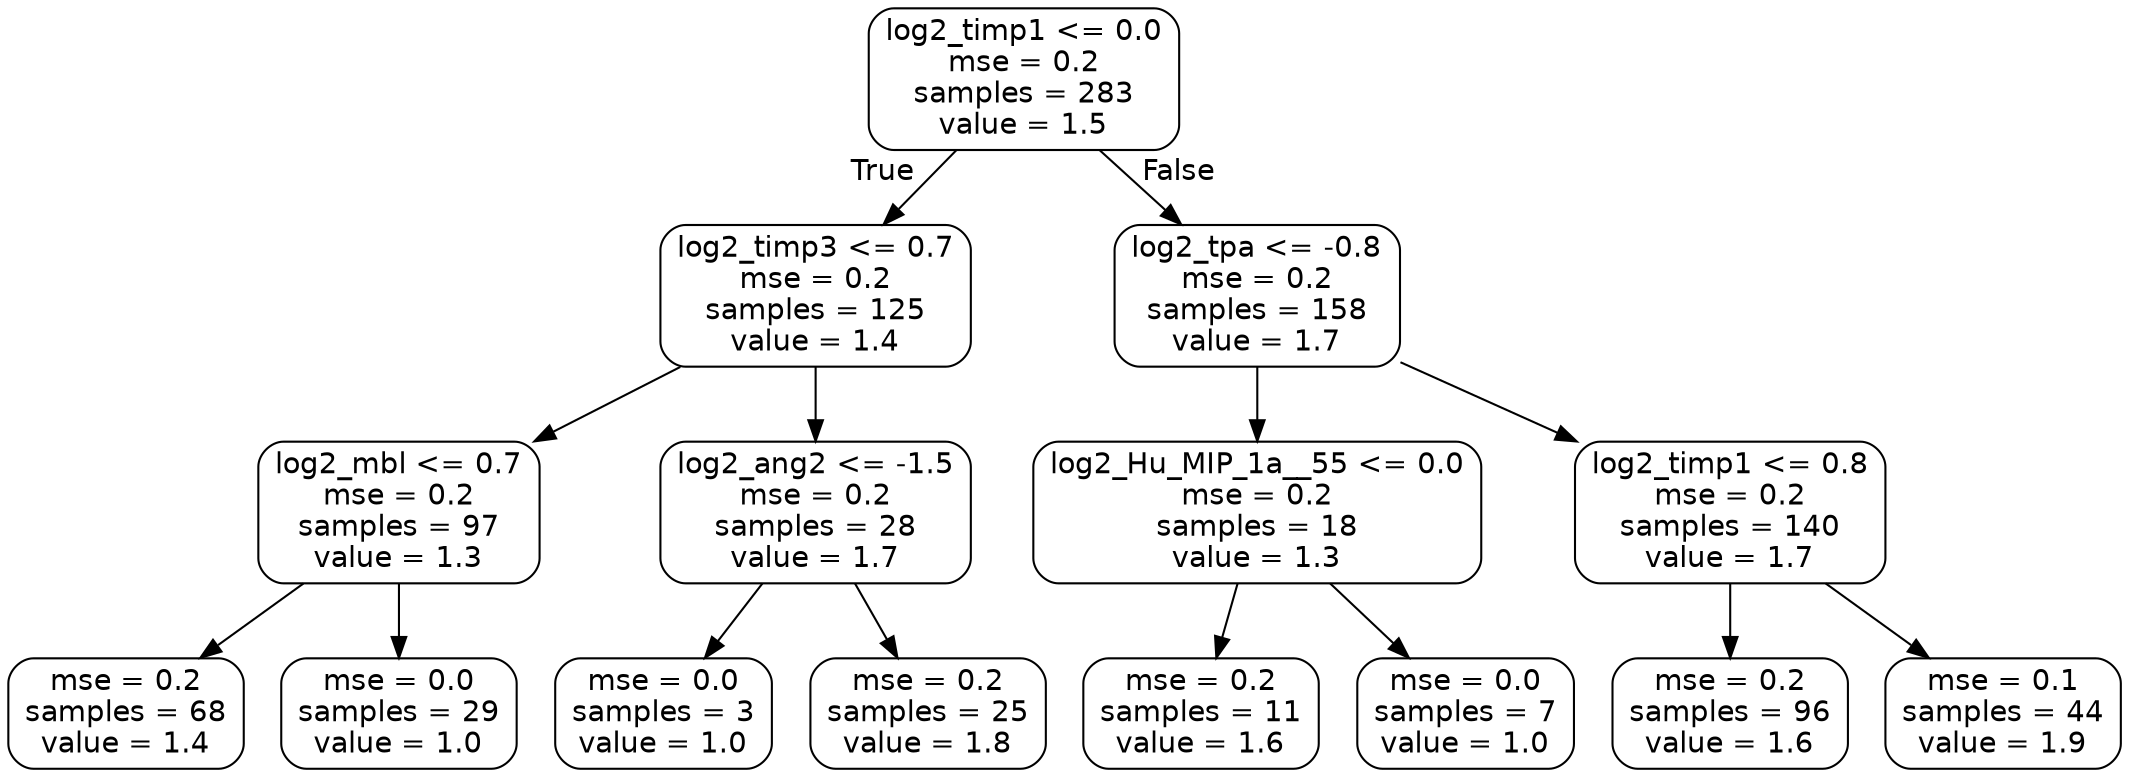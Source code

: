 digraph Tree {
node [shape=box, style="rounded", color="black", fontname=helvetica] ;
edge [fontname=helvetica] ;
0 [label="log2_timp1 <= 0.0\nmse = 0.2\nsamples = 283\nvalue = 1.5"] ;
1 [label="log2_timp3 <= 0.7\nmse = 0.2\nsamples = 125\nvalue = 1.4"] ;
0 -> 1 [labeldistance=2.5, labelangle=45, headlabel="True"] ;
2 [label="log2_mbl <= 0.7\nmse = 0.2\nsamples = 97\nvalue = 1.3"] ;
1 -> 2 ;
3 [label="mse = 0.2\nsamples = 68\nvalue = 1.4"] ;
2 -> 3 ;
4 [label="mse = 0.0\nsamples = 29\nvalue = 1.0"] ;
2 -> 4 ;
5 [label="log2_ang2 <= -1.5\nmse = 0.2\nsamples = 28\nvalue = 1.7"] ;
1 -> 5 ;
6 [label="mse = 0.0\nsamples = 3\nvalue = 1.0"] ;
5 -> 6 ;
7 [label="mse = 0.2\nsamples = 25\nvalue = 1.8"] ;
5 -> 7 ;
8 [label="log2_tpa <= -0.8\nmse = 0.2\nsamples = 158\nvalue = 1.7"] ;
0 -> 8 [labeldistance=2.5, labelangle=-45, headlabel="False"] ;
9 [label="log2_Hu_MIP_1a__55 <= 0.0\nmse = 0.2\nsamples = 18\nvalue = 1.3"] ;
8 -> 9 ;
10 [label="mse = 0.2\nsamples = 11\nvalue = 1.6"] ;
9 -> 10 ;
11 [label="mse = 0.0\nsamples = 7\nvalue = 1.0"] ;
9 -> 11 ;
12 [label="log2_timp1 <= 0.8\nmse = 0.2\nsamples = 140\nvalue = 1.7"] ;
8 -> 12 ;
13 [label="mse = 0.2\nsamples = 96\nvalue = 1.6"] ;
12 -> 13 ;
14 [label="mse = 0.1\nsamples = 44\nvalue = 1.9"] ;
12 -> 14 ;
}